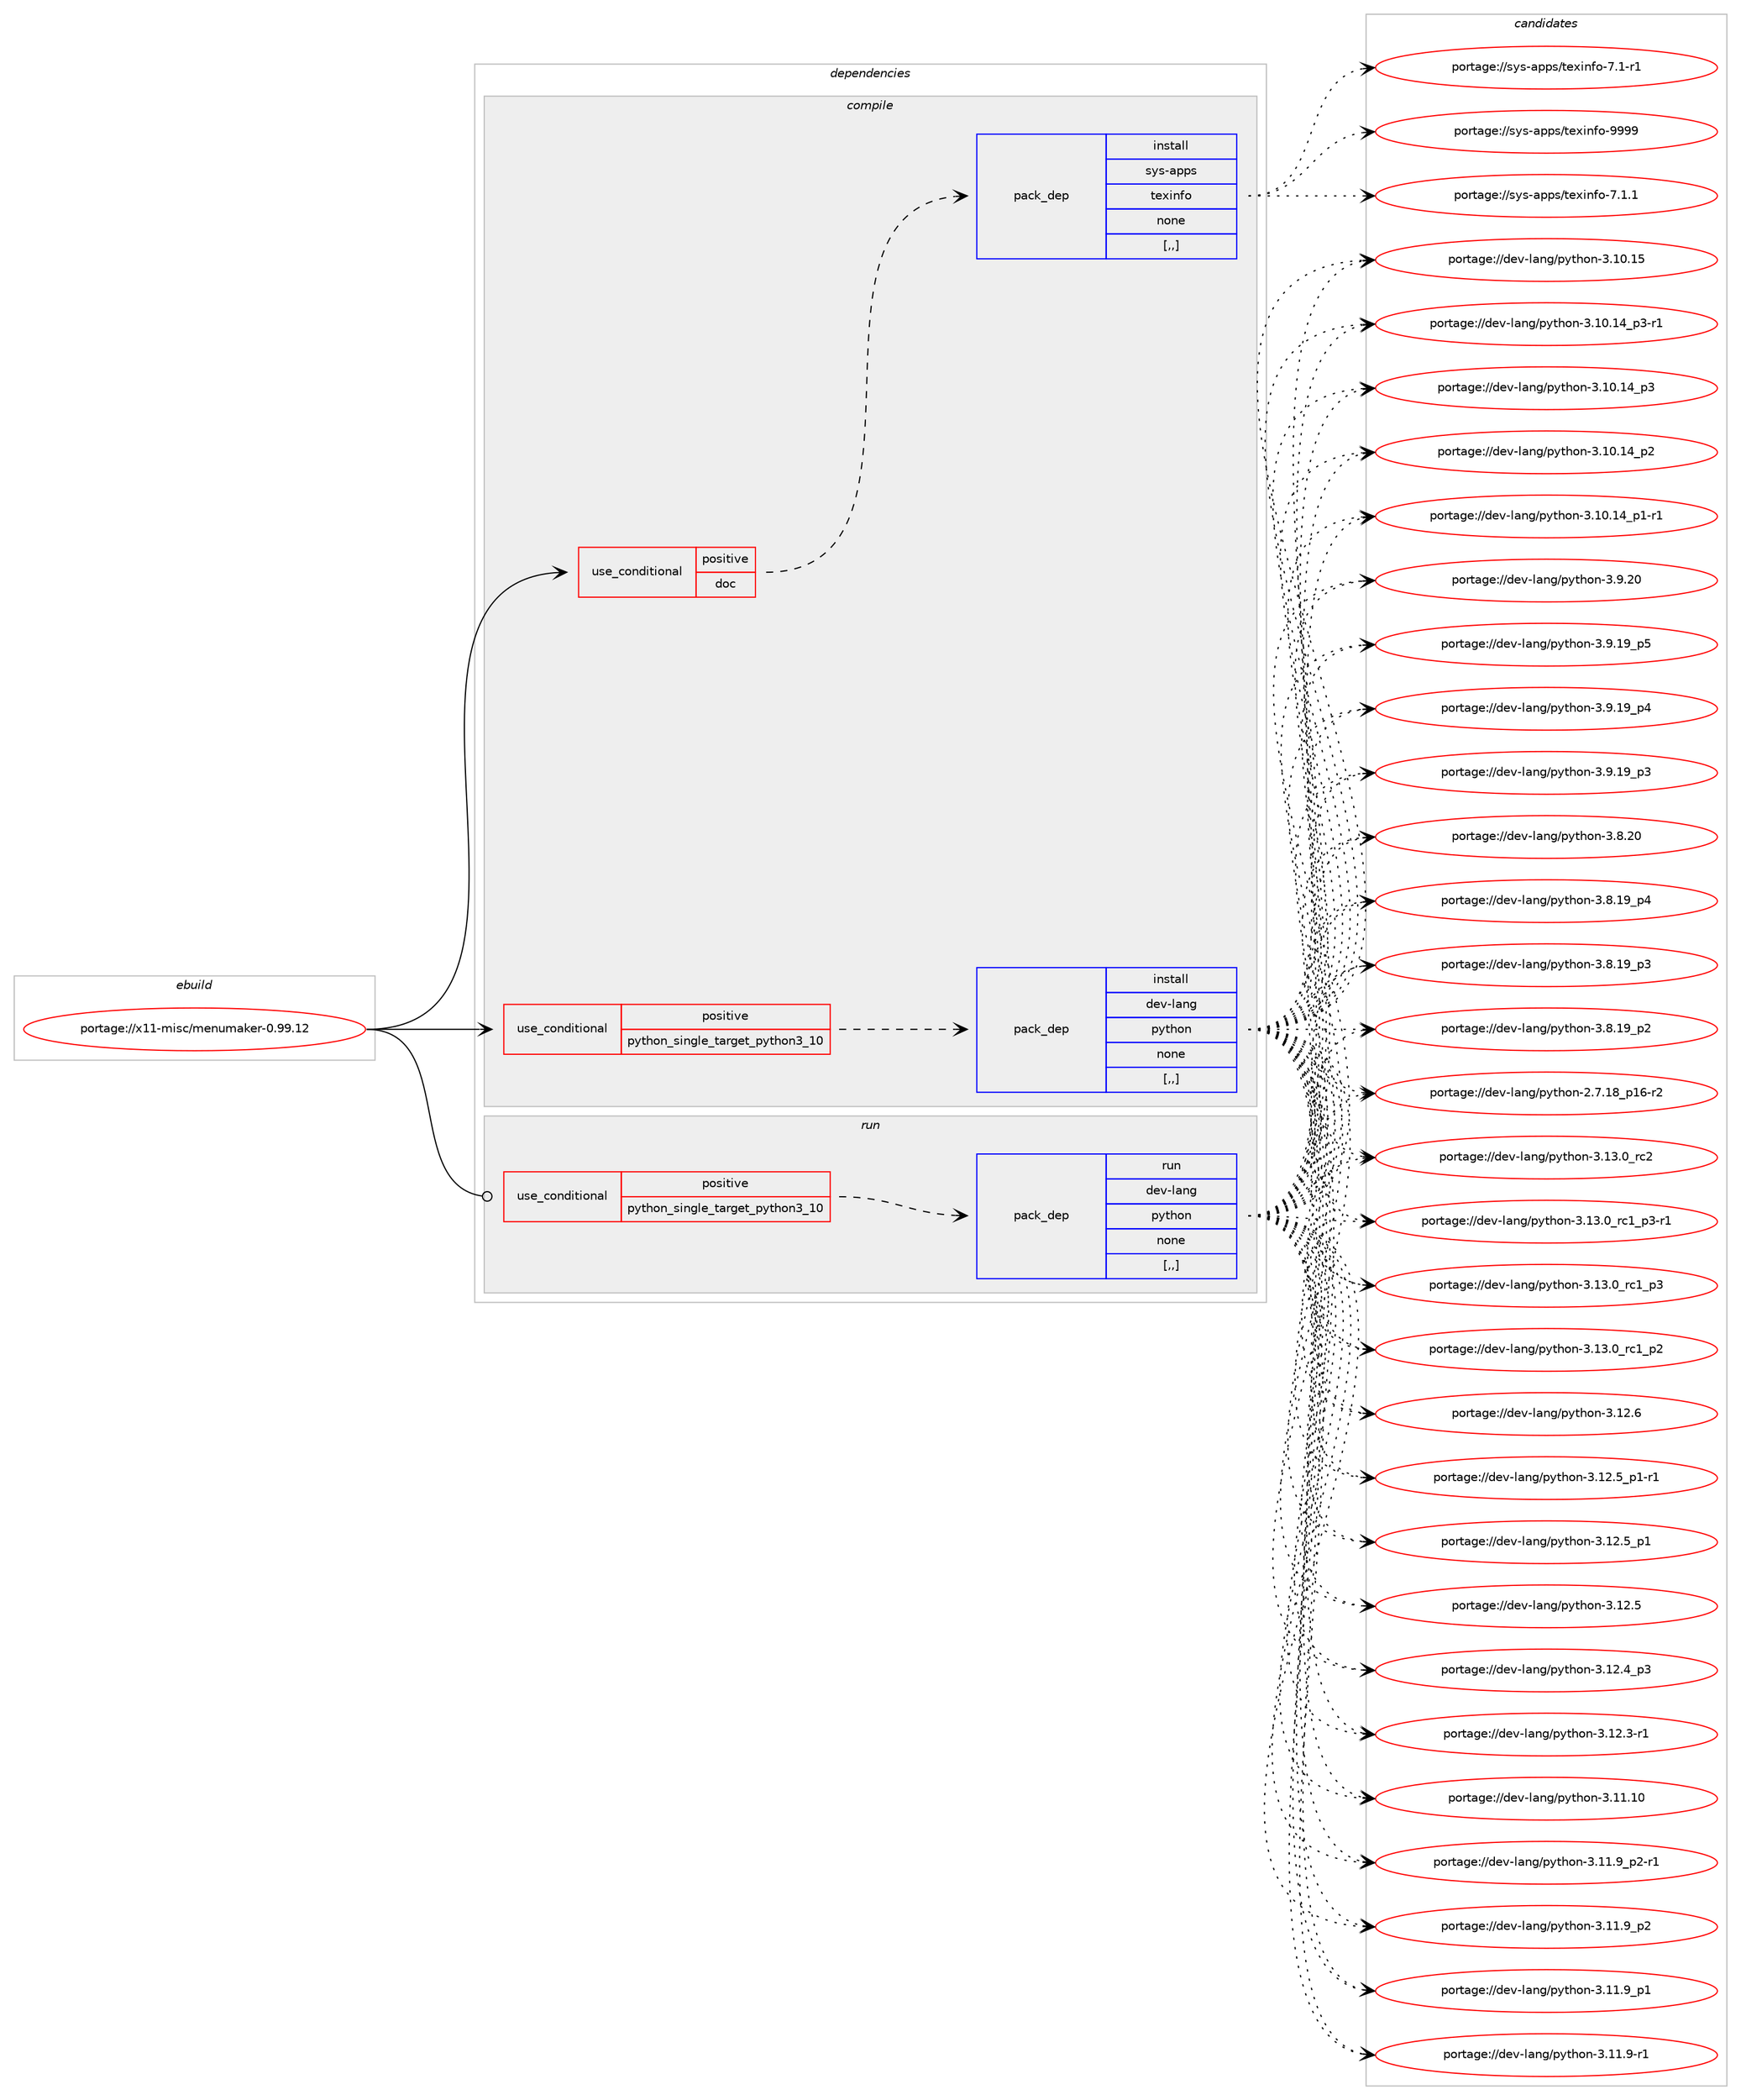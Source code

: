 digraph prolog {

# *************
# Graph options
# *************

newrank=true;
concentrate=true;
compound=true;
graph [rankdir=LR,fontname=Helvetica,fontsize=10,ranksep=1.5];#, ranksep=2.5, nodesep=0.2];
edge  [arrowhead=vee];
node  [fontname=Helvetica,fontsize=10];

# **********
# The ebuild
# **********

subgraph cluster_leftcol {
color=gray;
label=<<i>ebuild</i>>;
id [label="portage://x11-misc/menumaker-0.99.12", color=red, width=4, href="../x11-misc/menumaker-0.99.12.svg"];
}

# ****************
# The dependencies
# ****************

subgraph cluster_midcol {
color=gray;
label=<<i>dependencies</i>>;
subgraph cluster_compile {
fillcolor="#eeeeee";
style=filled;
label=<<i>compile</i>>;
subgraph cond256994 {
dependency973527 [label=<<TABLE BORDER="0" CELLBORDER="1" CELLSPACING="0" CELLPADDING="4"><TR><TD ROWSPAN="3" CELLPADDING="10">use_conditional</TD></TR><TR><TD>positive</TD></TR><TR><TD>doc</TD></TR></TABLE>>, shape=none, color=red];
subgraph pack709396 {
dependency973528 [label=<<TABLE BORDER="0" CELLBORDER="1" CELLSPACING="0" CELLPADDING="4" WIDTH="220"><TR><TD ROWSPAN="6" CELLPADDING="30">pack_dep</TD></TR><TR><TD WIDTH="110">install</TD></TR><TR><TD>sys-apps</TD></TR><TR><TD>texinfo</TD></TR><TR><TD>none</TD></TR><TR><TD>[,,]</TD></TR></TABLE>>, shape=none, color=blue];
}
dependency973527:e -> dependency973528:w [weight=20,style="dashed",arrowhead="vee"];
}
id:e -> dependency973527:w [weight=20,style="solid",arrowhead="vee"];
subgraph cond256995 {
dependency973529 [label=<<TABLE BORDER="0" CELLBORDER="1" CELLSPACING="0" CELLPADDING="4"><TR><TD ROWSPAN="3" CELLPADDING="10">use_conditional</TD></TR><TR><TD>positive</TD></TR><TR><TD>python_single_target_python3_10</TD></TR></TABLE>>, shape=none, color=red];
subgraph pack709397 {
dependency973530 [label=<<TABLE BORDER="0" CELLBORDER="1" CELLSPACING="0" CELLPADDING="4" WIDTH="220"><TR><TD ROWSPAN="6" CELLPADDING="30">pack_dep</TD></TR><TR><TD WIDTH="110">install</TD></TR><TR><TD>dev-lang</TD></TR><TR><TD>python</TD></TR><TR><TD>none</TD></TR><TR><TD>[,,]</TD></TR></TABLE>>, shape=none, color=blue];
}
dependency973529:e -> dependency973530:w [weight=20,style="dashed",arrowhead="vee"];
}
id:e -> dependency973529:w [weight=20,style="solid",arrowhead="vee"];
}
subgraph cluster_compileandrun {
fillcolor="#eeeeee";
style=filled;
label=<<i>compile and run</i>>;
}
subgraph cluster_run {
fillcolor="#eeeeee";
style=filled;
label=<<i>run</i>>;
subgraph cond256996 {
dependency973531 [label=<<TABLE BORDER="0" CELLBORDER="1" CELLSPACING="0" CELLPADDING="4"><TR><TD ROWSPAN="3" CELLPADDING="10">use_conditional</TD></TR><TR><TD>positive</TD></TR><TR><TD>python_single_target_python3_10</TD></TR></TABLE>>, shape=none, color=red];
subgraph pack709398 {
dependency973532 [label=<<TABLE BORDER="0" CELLBORDER="1" CELLSPACING="0" CELLPADDING="4" WIDTH="220"><TR><TD ROWSPAN="6" CELLPADDING="30">pack_dep</TD></TR><TR><TD WIDTH="110">run</TD></TR><TR><TD>dev-lang</TD></TR><TR><TD>python</TD></TR><TR><TD>none</TD></TR><TR><TD>[,,]</TD></TR></TABLE>>, shape=none, color=blue];
}
dependency973531:e -> dependency973532:w [weight=20,style="dashed",arrowhead="vee"];
}
id:e -> dependency973531:w [weight=20,style="solid",arrowhead="odot"];
}
}

# **************
# The candidates
# **************

subgraph cluster_choices {
rank=same;
color=gray;
label=<<i>candidates</i>>;

subgraph choice709396 {
color=black;
nodesep=1;
choice1151211154597112112115471161011201051101021114557575757 [label="portage://sys-apps/texinfo-9999", color=red, width=4,href="../sys-apps/texinfo-9999.svg"];
choice115121115459711211211547116101120105110102111455546494649 [label="portage://sys-apps/texinfo-7.1.1", color=red, width=4,href="../sys-apps/texinfo-7.1.1.svg"];
choice115121115459711211211547116101120105110102111455546494511449 [label="portage://sys-apps/texinfo-7.1-r1", color=red, width=4,href="../sys-apps/texinfo-7.1-r1.svg"];
dependency973528:e -> choice1151211154597112112115471161011201051101021114557575757:w [style=dotted,weight="100"];
dependency973528:e -> choice115121115459711211211547116101120105110102111455546494649:w [style=dotted,weight="100"];
dependency973528:e -> choice115121115459711211211547116101120105110102111455546494511449:w [style=dotted,weight="100"];
}
subgraph choice709397 {
color=black;
nodesep=1;
choice10010111845108971101034711212111610411111045514649514648951149950 [label="portage://dev-lang/python-3.13.0_rc2", color=red, width=4,href="../dev-lang/python-3.13.0_rc2.svg"];
choice1001011184510897110103471121211161041111104551464951464895114994995112514511449 [label="portage://dev-lang/python-3.13.0_rc1_p3-r1", color=red, width=4,href="../dev-lang/python-3.13.0_rc1_p3-r1.svg"];
choice100101118451089711010347112121116104111110455146495146489511499499511251 [label="portage://dev-lang/python-3.13.0_rc1_p3", color=red, width=4,href="../dev-lang/python-3.13.0_rc1_p3.svg"];
choice100101118451089711010347112121116104111110455146495146489511499499511250 [label="portage://dev-lang/python-3.13.0_rc1_p2", color=red, width=4,href="../dev-lang/python-3.13.0_rc1_p2.svg"];
choice10010111845108971101034711212111610411111045514649504654 [label="portage://dev-lang/python-3.12.6", color=red, width=4,href="../dev-lang/python-3.12.6.svg"];
choice1001011184510897110103471121211161041111104551464950465395112494511449 [label="portage://dev-lang/python-3.12.5_p1-r1", color=red, width=4,href="../dev-lang/python-3.12.5_p1-r1.svg"];
choice100101118451089711010347112121116104111110455146495046539511249 [label="portage://dev-lang/python-3.12.5_p1", color=red, width=4,href="../dev-lang/python-3.12.5_p1.svg"];
choice10010111845108971101034711212111610411111045514649504653 [label="portage://dev-lang/python-3.12.5", color=red, width=4,href="../dev-lang/python-3.12.5.svg"];
choice100101118451089711010347112121116104111110455146495046529511251 [label="portage://dev-lang/python-3.12.4_p3", color=red, width=4,href="../dev-lang/python-3.12.4_p3.svg"];
choice100101118451089711010347112121116104111110455146495046514511449 [label="portage://dev-lang/python-3.12.3-r1", color=red, width=4,href="../dev-lang/python-3.12.3-r1.svg"];
choice1001011184510897110103471121211161041111104551464949464948 [label="portage://dev-lang/python-3.11.10", color=red, width=4,href="../dev-lang/python-3.11.10.svg"];
choice1001011184510897110103471121211161041111104551464949465795112504511449 [label="portage://dev-lang/python-3.11.9_p2-r1", color=red, width=4,href="../dev-lang/python-3.11.9_p2-r1.svg"];
choice100101118451089711010347112121116104111110455146494946579511250 [label="portage://dev-lang/python-3.11.9_p2", color=red, width=4,href="../dev-lang/python-3.11.9_p2.svg"];
choice100101118451089711010347112121116104111110455146494946579511249 [label="portage://dev-lang/python-3.11.9_p1", color=red, width=4,href="../dev-lang/python-3.11.9_p1.svg"];
choice100101118451089711010347112121116104111110455146494946574511449 [label="portage://dev-lang/python-3.11.9-r1", color=red, width=4,href="../dev-lang/python-3.11.9-r1.svg"];
choice1001011184510897110103471121211161041111104551464948464953 [label="portage://dev-lang/python-3.10.15", color=red, width=4,href="../dev-lang/python-3.10.15.svg"];
choice100101118451089711010347112121116104111110455146494846495295112514511449 [label="portage://dev-lang/python-3.10.14_p3-r1", color=red, width=4,href="../dev-lang/python-3.10.14_p3-r1.svg"];
choice10010111845108971101034711212111610411111045514649484649529511251 [label="portage://dev-lang/python-3.10.14_p3", color=red, width=4,href="../dev-lang/python-3.10.14_p3.svg"];
choice10010111845108971101034711212111610411111045514649484649529511250 [label="portage://dev-lang/python-3.10.14_p2", color=red, width=4,href="../dev-lang/python-3.10.14_p2.svg"];
choice100101118451089711010347112121116104111110455146494846495295112494511449 [label="portage://dev-lang/python-3.10.14_p1-r1", color=red, width=4,href="../dev-lang/python-3.10.14_p1-r1.svg"];
choice10010111845108971101034711212111610411111045514657465048 [label="portage://dev-lang/python-3.9.20", color=red, width=4,href="../dev-lang/python-3.9.20.svg"];
choice100101118451089711010347112121116104111110455146574649579511253 [label="portage://dev-lang/python-3.9.19_p5", color=red, width=4,href="../dev-lang/python-3.9.19_p5.svg"];
choice100101118451089711010347112121116104111110455146574649579511252 [label="portage://dev-lang/python-3.9.19_p4", color=red, width=4,href="../dev-lang/python-3.9.19_p4.svg"];
choice100101118451089711010347112121116104111110455146574649579511251 [label="portage://dev-lang/python-3.9.19_p3", color=red, width=4,href="../dev-lang/python-3.9.19_p3.svg"];
choice10010111845108971101034711212111610411111045514656465048 [label="portage://dev-lang/python-3.8.20", color=red, width=4,href="../dev-lang/python-3.8.20.svg"];
choice100101118451089711010347112121116104111110455146564649579511252 [label="portage://dev-lang/python-3.8.19_p4", color=red, width=4,href="../dev-lang/python-3.8.19_p4.svg"];
choice100101118451089711010347112121116104111110455146564649579511251 [label="portage://dev-lang/python-3.8.19_p3", color=red, width=4,href="../dev-lang/python-3.8.19_p3.svg"];
choice100101118451089711010347112121116104111110455146564649579511250 [label="portage://dev-lang/python-3.8.19_p2", color=red, width=4,href="../dev-lang/python-3.8.19_p2.svg"];
choice100101118451089711010347112121116104111110455046554649569511249544511450 [label="portage://dev-lang/python-2.7.18_p16-r2", color=red, width=4,href="../dev-lang/python-2.7.18_p16-r2.svg"];
dependency973530:e -> choice10010111845108971101034711212111610411111045514649514648951149950:w [style=dotted,weight="100"];
dependency973530:e -> choice1001011184510897110103471121211161041111104551464951464895114994995112514511449:w [style=dotted,weight="100"];
dependency973530:e -> choice100101118451089711010347112121116104111110455146495146489511499499511251:w [style=dotted,weight="100"];
dependency973530:e -> choice100101118451089711010347112121116104111110455146495146489511499499511250:w [style=dotted,weight="100"];
dependency973530:e -> choice10010111845108971101034711212111610411111045514649504654:w [style=dotted,weight="100"];
dependency973530:e -> choice1001011184510897110103471121211161041111104551464950465395112494511449:w [style=dotted,weight="100"];
dependency973530:e -> choice100101118451089711010347112121116104111110455146495046539511249:w [style=dotted,weight="100"];
dependency973530:e -> choice10010111845108971101034711212111610411111045514649504653:w [style=dotted,weight="100"];
dependency973530:e -> choice100101118451089711010347112121116104111110455146495046529511251:w [style=dotted,weight="100"];
dependency973530:e -> choice100101118451089711010347112121116104111110455146495046514511449:w [style=dotted,weight="100"];
dependency973530:e -> choice1001011184510897110103471121211161041111104551464949464948:w [style=dotted,weight="100"];
dependency973530:e -> choice1001011184510897110103471121211161041111104551464949465795112504511449:w [style=dotted,weight="100"];
dependency973530:e -> choice100101118451089711010347112121116104111110455146494946579511250:w [style=dotted,weight="100"];
dependency973530:e -> choice100101118451089711010347112121116104111110455146494946579511249:w [style=dotted,weight="100"];
dependency973530:e -> choice100101118451089711010347112121116104111110455146494946574511449:w [style=dotted,weight="100"];
dependency973530:e -> choice1001011184510897110103471121211161041111104551464948464953:w [style=dotted,weight="100"];
dependency973530:e -> choice100101118451089711010347112121116104111110455146494846495295112514511449:w [style=dotted,weight="100"];
dependency973530:e -> choice10010111845108971101034711212111610411111045514649484649529511251:w [style=dotted,weight="100"];
dependency973530:e -> choice10010111845108971101034711212111610411111045514649484649529511250:w [style=dotted,weight="100"];
dependency973530:e -> choice100101118451089711010347112121116104111110455146494846495295112494511449:w [style=dotted,weight="100"];
dependency973530:e -> choice10010111845108971101034711212111610411111045514657465048:w [style=dotted,weight="100"];
dependency973530:e -> choice100101118451089711010347112121116104111110455146574649579511253:w [style=dotted,weight="100"];
dependency973530:e -> choice100101118451089711010347112121116104111110455146574649579511252:w [style=dotted,weight="100"];
dependency973530:e -> choice100101118451089711010347112121116104111110455146574649579511251:w [style=dotted,weight="100"];
dependency973530:e -> choice10010111845108971101034711212111610411111045514656465048:w [style=dotted,weight="100"];
dependency973530:e -> choice100101118451089711010347112121116104111110455146564649579511252:w [style=dotted,weight="100"];
dependency973530:e -> choice100101118451089711010347112121116104111110455146564649579511251:w [style=dotted,weight="100"];
dependency973530:e -> choice100101118451089711010347112121116104111110455146564649579511250:w [style=dotted,weight="100"];
dependency973530:e -> choice100101118451089711010347112121116104111110455046554649569511249544511450:w [style=dotted,weight="100"];
}
subgraph choice709398 {
color=black;
nodesep=1;
choice10010111845108971101034711212111610411111045514649514648951149950 [label="portage://dev-lang/python-3.13.0_rc2", color=red, width=4,href="../dev-lang/python-3.13.0_rc2.svg"];
choice1001011184510897110103471121211161041111104551464951464895114994995112514511449 [label="portage://dev-lang/python-3.13.0_rc1_p3-r1", color=red, width=4,href="../dev-lang/python-3.13.0_rc1_p3-r1.svg"];
choice100101118451089711010347112121116104111110455146495146489511499499511251 [label="portage://dev-lang/python-3.13.0_rc1_p3", color=red, width=4,href="../dev-lang/python-3.13.0_rc1_p3.svg"];
choice100101118451089711010347112121116104111110455146495146489511499499511250 [label="portage://dev-lang/python-3.13.0_rc1_p2", color=red, width=4,href="../dev-lang/python-3.13.0_rc1_p2.svg"];
choice10010111845108971101034711212111610411111045514649504654 [label="portage://dev-lang/python-3.12.6", color=red, width=4,href="../dev-lang/python-3.12.6.svg"];
choice1001011184510897110103471121211161041111104551464950465395112494511449 [label="portage://dev-lang/python-3.12.5_p1-r1", color=red, width=4,href="../dev-lang/python-3.12.5_p1-r1.svg"];
choice100101118451089711010347112121116104111110455146495046539511249 [label="portage://dev-lang/python-3.12.5_p1", color=red, width=4,href="../dev-lang/python-3.12.5_p1.svg"];
choice10010111845108971101034711212111610411111045514649504653 [label="portage://dev-lang/python-3.12.5", color=red, width=4,href="../dev-lang/python-3.12.5.svg"];
choice100101118451089711010347112121116104111110455146495046529511251 [label="portage://dev-lang/python-3.12.4_p3", color=red, width=4,href="../dev-lang/python-3.12.4_p3.svg"];
choice100101118451089711010347112121116104111110455146495046514511449 [label="portage://dev-lang/python-3.12.3-r1", color=red, width=4,href="../dev-lang/python-3.12.3-r1.svg"];
choice1001011184510897110103471121211161041111104551464949464948 [label="portage://dev-lang/python-3.11.10", color=red, width=4,href="../dev-lang/python-3.11.10.svg"];
choice1001011184510897110103471121211161041111104551464949465795112504511449 [label="portage://dev-lang/python-3.11.9_p2-r1", color=red, width=4,href="../dev-lang/python-3.11.9_p2-r1.svg"];
choice100101118451089711010347112121116104111110455146494946579511250 [label="portage://dev-lang/python-3.11.9_p2", color=red, width=4,href="../dev-lang/python-3.11.9_p2.svg"];
choice100101118451089711010347112121116104111110455146494946579511249 [label="portage://dev-lang/python-3.11.9_p1", color=red, width=4,href="../dev-lang/python-3.11.9_p1.svg"];
choice100101118451089711010347112121116104111110455146494946574511449 [label="portage://dev-lang/python-3.11.9-r1", color=red, width=4,href="../dev-lang/python-3.11.9-r1.svg"];
choice1001011184510897110103471121211161041111104551464948464953 [label="portage://dev-lang/python-3.10.15", color=red, width=4,href="../dev-lang/python-3.10.15.svg"];
choice100101118451089711010347112121116104111110455146494846495295112514511449 [label="portage://dev-lang/python-3.10.14_p3-r1", color=red, width=4,href="../dev-lang/python-3.10.14_p3-r1.svg"];
choice10010111845108971101034711212111610411111045514649484649529511251 [label="portage://dev-lang/python-3.10.14_p3", color=red, width=4,href="../dev-lang/python-3.10.14_p3.svg"];
choice10010111845108971101034711212111610411111045514649484649529511250 [label="portage://dev-lang/python-3.10.14_p2", color=red, width=4,href="../dev-lang/python-3.10.14_p2.svg"];
choice100101118451089711010347112121116104111110455146494846495295112494511449 [label="portage://dev-lang/python-3.10.14_p1-r1", color=red, width=4,href="../dev-lang/python-3.10.14_p1-r1.svg"];
choice10010111845108971101034711212111610411111045514657465048 [label="portage://dev-lang/python-3.9.20", color=red, width=4,href="../dev-lang/python-3.9.20.svg"];
choice100101118451089711010347112121116104111110455146574649579511253 [label="portage://dev-lang/python-3.9.19_p5", color=red, width=4,href="../dev-lang/python-3.9.19_p5.svg"];
choice100101118451089711010347112121116104111110455146574649579511252 [label="portage://dev-lang/python-3.9.19_p4", color=red, width=4,href="../dev-lang/python-3.9.19_p4.svg"];
choice100101118451089711010347112121116104111110455146574649579511251 [label="portage://dev-lang/python-3.9.19_p3", color=red, width=4,href="../dev-lang/python-3.9.19_p3.svg"];
choice10010111845108971101034711212111610411111045514656465048 [label="portage://dev-lang/python-3.8.20", color=red, width=4,href="../dev-lang/python-3.8.20.svg"];
choice100101118451089711010347112121116104111110455146564649579511252 [label="portage://dev-lang/python-3.8.19_p4", color=red, width=4,href="../dev-lang/python-3.8.19_p4.svg"];
choice100101118451089711010347112121116104111110455146564649579511251 [label="portage://dev-lang/python-3.8.19_p3", color=red, width=4,href="../dev-lang/python-3.8.19_p3.svg"];
choice100101118451089711010347112121116104111110455146564649579511250 [label="portage://dev-lang/python-3.8.19_p2", color=red, width=4,href="../dev-lang/python-3.8.19_p2.svg"];
choice100101118451089711010347112121116104111110455046554649569511249544511450 [label="portage://dev-lang/python-2.7.18_p16-r2", color=red, width=4,href="../dev-lang/python-2.7.18_p16-r2.svg"];
dependency973532:e -> choice10010111845108971101034711212111610411111045514649514648951149950:w [style=dotted,weight="100"];
dependency973532:e -> choice1001011184510897110103471121211161041111104551464951464895114994995112514511449:w [style=dotted,weight="100"];
dependency973532:e -> choice100101118451089711010347112121116104111110455146495146489511499499511251:w [style=dotted,weight="100"];
dependency973532:e -> choice100101118451089711010347112121116104111110455146495146489511499499511250:w [style=dotted,weight="100"];
dependency973532:e -> choice10010111845108971101034711212111610411111045514649504654:w [style=dotted,weight="100"];
dependency973532:e -> choice1001011184510897110103471121211161041111104551464950465395112494511449:w [style=dotted,weight="100"];
dependency973532:e -> choice100101118451089711010347112121116104111110455146495046539511249:w [style=dotted,weight="100"];
dependency973532:e -> choice10010111845108971101034711212111610411111045514649504653:w [style=dotted,weight="100"];
dependency973532:e -> choice100101118451089711010347112121116104111110455146495046529511251:w [style=dotted,weight="100"];
dependency973532:e -> choice100101118451089711010347112121116104111110455146495046514511449:w [style=dotted,weight="100"];
dependency973532:e -> choice1001011184510897110103471121211161041111104551464949464948:w [style=dotted,weight="100"];
dependency973532:e -> choice1001011184510897110103471121211161041111104551464949465795112504511449:w [style=dotted,weight="100"];
dependency973532:e -> choice100101118451089711010347112121116104111110455146494946579511250:w [style=dotted,weight="100"];
dependency973532:e -> choice100101118451089711010347112121116104111110455146494946579511249:w [style=dotted,weight="100"];
dependency973532:e -> choice100101118451089711010347112121116104111110455146494946574511449:w [style=dotted,weight="100"];
dependency973532:e -> choice1001011184510897110103471121211161041111104551464948464953:w [style=dotted,weight="100"];
dependency973532:e -> choice100101118451089711010347112121116104111110455146494846495295112514511449:w [style=dotted,weight="100"];
dependency973532:e -> choice10010111845108971101034711212111610411111045514649484649529511251:w [style=dotted,weight="100"];
dependency973532:e -> choice10010111845108971101034711212111610411111045514649484649529511250:w [style=dotted,weight="100"];
dependency973532:e -> choice100101118451089711010347112121116104111110455146494846495295112494511449:w [style=dotted,weight="100"];
dependency973532:e -> choice10010111845108971101034711212111610411111045514657465048:w [style=dotted,weight="100"];
dependency973532:e -> choice100101118451089711010347112121116104111110455146574649579511253:w [style=dotted,weight="100"];
dependency973532:e -> choice100101118451089711010347112121116104111110455146574649579511252:w [style=dotted,weight="100"];
dependency973532:e -> choice100101118451089711010347112121116104111110455146574649579511251:w [style=dotted,weight="100"];
dependency973532:e -> choice10010111845108971101034711212111610411111045514656465048:w [style=dotted,weight="100"];
dependency973532:e -> choice100101118451089711010347112121116104111110455146564649579511252:w [style=dotted,weight="100"];
dependency973532:e -> choice100101118451089711010347112121116104111110455146564649579511251:w [style=dotted,weight="100"];
dependency973532:e -> choice100101118451089711010347112121116104111110455146564649579511250:w [style=dotted,weight="100"];
dependency973532:e -> choice100101118451089711010347112121116104111110455046554649569511249544511450:w [style=dotted,weight="100"];
}
}

}
